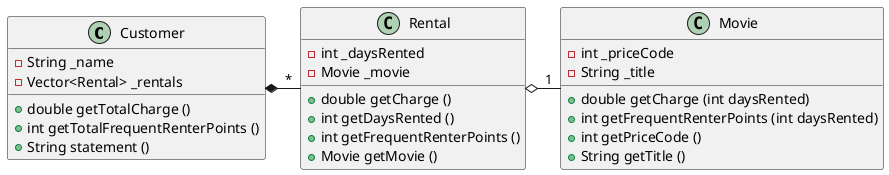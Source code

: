 @startuml
Customer *- "*" Rental
Rental   o- "1" Movie

class Customer {
    - String _name
    - Vector<Rental> _rentals
    + double getTotalCharge ()
    + int getTotalFrequentRenterPoints ()
    + String statement ()
    }

class Rental {
    - int _daysRented
    - Movie _movie
    + double getCharge ()
    + int getDaysRented ()
    + int getFrequentRenterPoints ()
    + Movie getMovie ()
    }

class Movie {
    - int _priceCode
    - String _title
    + double getCharge (int daysRented)
    + int getFrequentRenterPoints (int daysRented)
    + int getPriceCode ()
    + String getTitle ()
    }

@enduml
